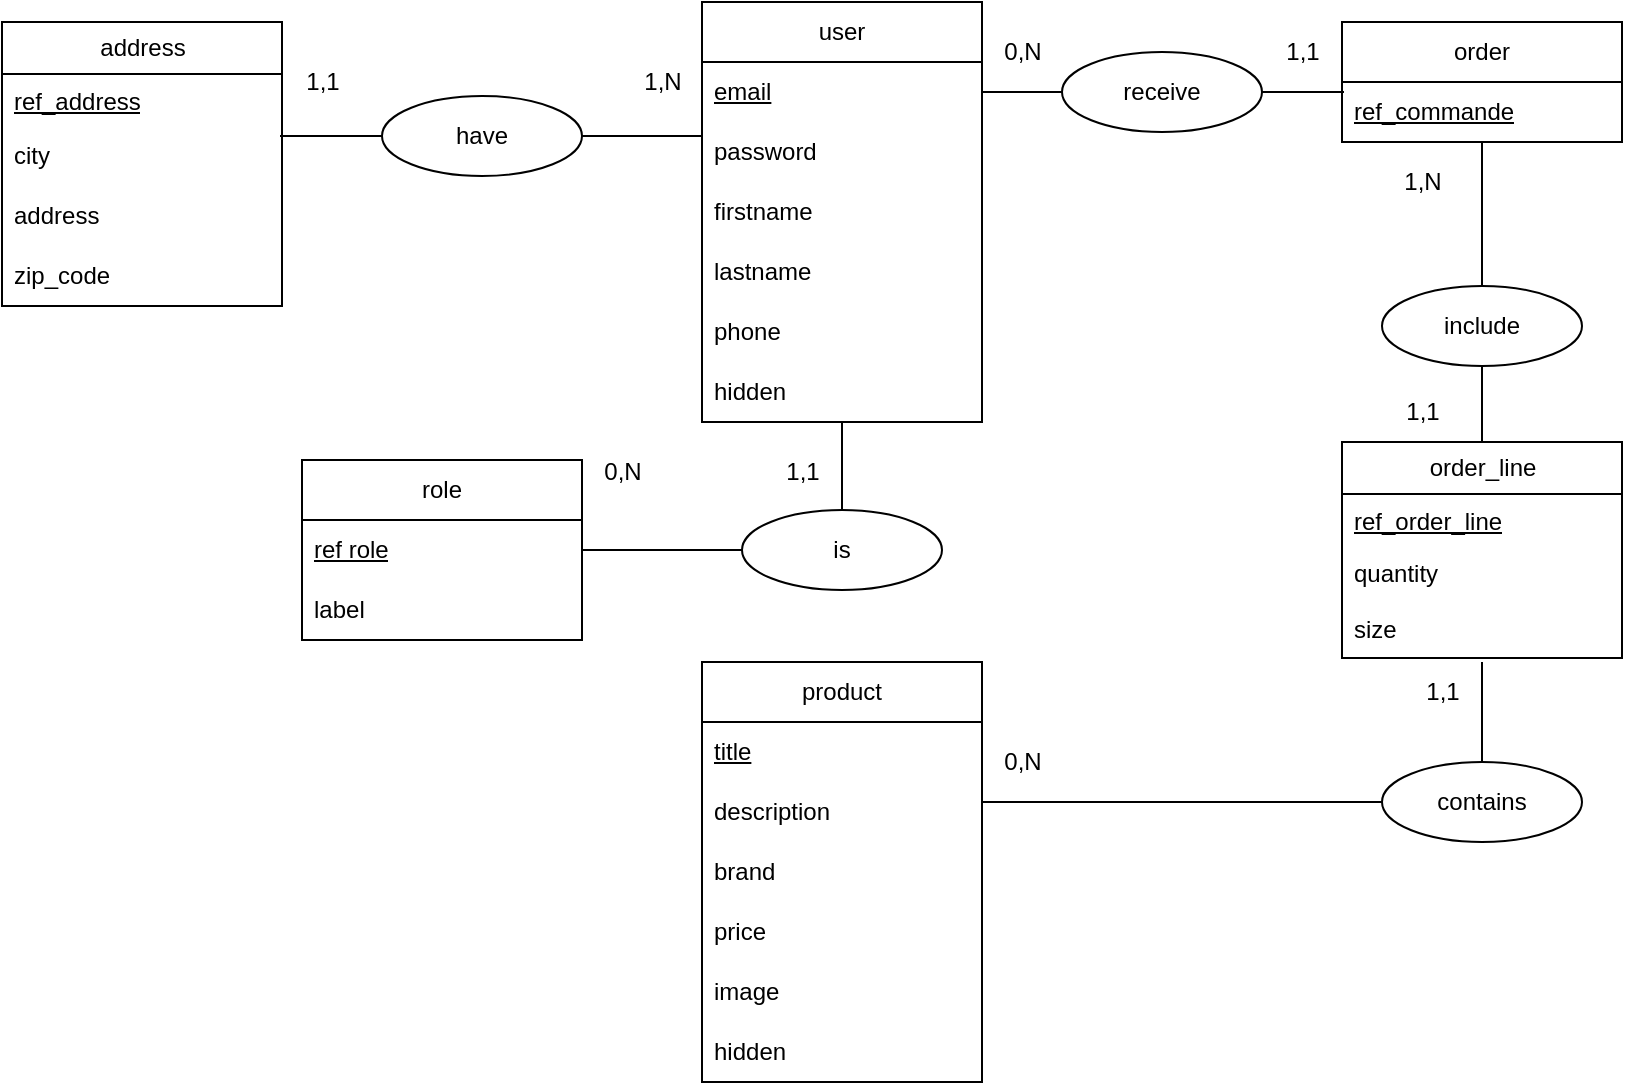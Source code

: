 <mxfile version="21.2.1" type="device">
  <diagram name="Page-1" id="5m7SplXsy_6cLmeRCA41">
    <mxGraphModel dx="1434" dy="802" grid="1" gridSize="10" guides="1" tooltips="1" connect="1" arrows="1" fold="1" page="1" pageScale="1" pageWidth="827" pageHeight="1169" math="0" shadow="0">
      <root>
        <mxCell id="0" />
        <mxCell id="1" parent="0" />
        <mxCell id="qWCiT4NCThMTdPQkKWIU-61" value="user" style="swimlane;fontStyle=0;childLayout=stackLayout;horizontal=1;startSize=30;horizontalStack=0;resizeParent=1;resizeParentMax=0;resizeLast=0;collapsible=1;marginBottom=0;whiteSpace=wrap;html=1;" vertex="1" parent="1">
          <mxGeometry x="359" y="30" width="140" height="210" as="geometry" />
        </mxCell>
        <mxCell id="qWCiT4NCThMTdPQkKWIU-62" value="&lt;u&gt;email&lt;/u&gt;" style="text;strokeColor=none;fillColor=none;align=left;verticalAlign=middle;spacingLeft=4;spacingRight=4;overflow=hidden;points=[[0,0.5],[1,0.5]];portConstraint=eastwest;rotatable=0;whiteSpace=wrap;html=1;" vertex="1" parent="qWCiT4NCThMTdPQkKWIU-61">
          <mxGeometry y="30" width="140" height="30" as="geometry" />
        </mxCell>
        <mxCell id="qWCiT4NCThMTdPQkKWIU-63" value="password" style="text;strokeColor=none;fillColor=none;align=left;verticalAlign=middle;spacingLeft=4;spacingRight=4;overflow=hidden;points=[[0,0.5],[1,0.5]];portConstraint=eastwest;rotatable=0;whiteSpace=wrap;html=1;" vertex="1" parent="qWCiT4NCThMTdPQkKWIU-61">
          <mxGeometry y="60" width="140" height="30" as="geometry" />
        </mxCell>
        <mxCell id="qWCiT4NCThMTdPQkKWIU-64" value="firstname" style="text;strokeColor=none;fillColor=none;align=left;verticalAlign=middle;spacingLeft=4;spacingRight=4;overflow=hidden;points=[[0,0.5],[1,0.5]];portConstraint=eastwest;rotatable=0;whiteSpace=wrap;html=1;" vertex="1" parent="qWCiT4NCThMTdPQkKWIU-61">
          <mxGeometry y="90" width="140" height="30" as="geometry" />
        </mxCell>
        <mxCell id="qWCiT4NCThMTdPQkKWIU-65" value="lastname" style="text;strokeColor=none;fillColor=none;align=left;verticalAlign=middle;spacingLeft=4;spacingRight=4;overflow=hidden;points=[[0,0.5],[1,0.5]];portConstraint=eastwest;rotatable=0;whiteSpace=wrap;html=1;" vertex="1" parent="qWCiT4NCThMTdPQkKWIU-61">
          <mxGeometry y="120" width="140" height="30" as="geometry" />
        </mxCell>
        <mxCell id="qWCiT4NCThMTdPQkKWIU-66" value="phone" style="text;strokeColor=none;fillColor=none;align=left;verticalAlign=middle;spacingLeft=4;spacingRight=4;overflow=hidden;points=[[0,0.5],[1,0.5]];portConstraint=eastwest;rotatable=0;whiteSpace=wrap;html=1;" vertex="1" parent="qWCiT4NCThMTdPQkKWIU-61">
          <mxGeometry y="150" width="140" height="30" as="geometry" />
        </mxCell>
        <mxCell id="qWCiT4NCThMTdPQkKWIU-119" value="hidden" style="text;strokeColor=none;fillColor=none;align=left;verticalAlign=middle;spacingLeft=4;spacingRight=4;overflow=hidden;points=[[0,0.5],[1,0.5]];portConstraint=eastwest;rotatable=0;whiteSpace=wrap;html=1;" vertex="1" parent="qWCiT4NCThMTdPQkKWIU-61">
          <mxGeometry y="180" width="140" height="30" as="geometry" />
        </mxCell>
        <mxCell id="qWCiT4NCThMTdPQkKWIU-67" value="order" style="swimlane;fontStyle=0;childLayout=stackLayout;horizontal=1;startSize=30;horizontalStack=0;resizeParent=1;resizeParentMax=0;resizeLast=0;collapsible=1;marginBottom=0;whiteSpace=wrap;html=1;" vertex="1" parent="1">
          <mxGeometry x="679" y="40" width="140" height="60" as="geometry" />
        </mxCell>
        <mxCell id="qWCiT4NCThMTdPQkKWIU-68" value="&lt;u&gt;ref_commande&lt;/u&gt;" style="text;strokeColor=none;fillColor=none;align=left;verticalAlign=middle;spacingLeft=4;spacingRight=4;overflow=hidden;points=[[0,0.5],[1,0.5]];portConstraint=eastwest;rotatable=0;whiteSpace=wrap;html=1;" vertex="1" parent="qWCiT4NCThMTdPQkKWIU-67">
          <mxGeometry y="30" width="140" height="30" as="geometry" />
        </mxCell>
        <mxCell id="qWCiT4NCThMTdPQkKWIU-69" value="product&lt;br&gt;" style="swimlane;fontStyle=0;childLayout=stackLayout;horizontal=1;startSize=30;horizontalStack=0;resizeParent=1;resizeParentMax=0;resizeLast=0;collapsible=1;marginBottom=0;whiteSpace=wrap;html=1;" vertex="1" parent="1">
          <mxGeometry x="359" y="360" width="140" height="210" as="geometry" />
        </mxCell>
        <mxCell id="qWCiT4NCThMTdPQkKWIU-70" value="&lt;u&gt;title&lt;/u&gt;" style="text;strokeColor=none;fillColor=none;align=left;verticalAlign=middle;spacingLeft=4;spacingRight=4;overflow=hidden;points=[[0,0.5],[1,0.5]];portConstraint=eastwest;rotatable=0;whiteSpace=wrap;html=1;" vertex="1" parent="qWCiT4NCThMTdPQkKWIU-69">
          <mxGeometry y="30" width="140" height="30" as="geometry" />
        </mxCell>
        <mxCell id="qWCiT4NCThMTdPQkKWIU-71" value="description" style="text;strokeColor=none;fillColor=none;align=left;verticalAlign=middle;spacingLeft=4;spacingRight=4;overflow=hidden;points=[[0,0.5],[1,0.5]];portConstraint=eastwest;rotatable=0;whiteSpace=wrap;html=1;" vertex="1" parent="qWCiT4NCThMTdPQkKWIU-69">
          <mxGeometry y="60" width="140" height="30" as="geometry" />
        </mxCell>
        <mxCell id="qWCiT4NCThMTdPQkKWIU-72" value="brand" style="text;strokeColor=none;fillColor=none;align=left;verticalAlign=middle;spacingLeft=4;spacingRight=4;overflow=hidden;points=[[0,0.5],[1,0.5]];portConstraint=eastwest;rotatable=0;whiteSpace=wrap;html=1;" vertex="1" parent="qWCiT4NCThMTdPQkKWIU-69">
          <mxGeometry y="90" width="140" height="30" as="geometry" />
        </mxCell>
        <mxCell id="qWCiT4NCThMTdPQkKWIU-73" value="price" style="text;strokeColor=none;fillColor=none;align=left;verticalAlign=middle;spacingLeft=4;spacingRight=4;overflow=hidden;points=[[0,0.5],[1,0.5]];portConstraint=eastwest;rotatable=0;whiteSpace=wrap;html=1;" vertex="1" parent="qWCiT4NCThMTdPQkKWIU-69">
          <mxGeometry y="120" width="140" height="30" as="geometry" />
        </mxCell>
        <mxCell id="qWCiT4NCThMTdPQkKWIU-74" value="image" style="text;strokeColor=none;fillColor=none;align=left;verticalAlign=middle;spacingLeft=4;spacingRight=4;overflow=hidden;points=[[0,0.5],[1,0.5]];portConstraint=eastwest;rotatable=0;whiteSpace=wrap;html=1;" vertex="1" parent="qWCiT4NCThMTdPQkKWIU-69">
          <mxGeometry y="150" width="140" height="30" as="geometry" />
        </mxCell>
        <mxCell id="qWCiT4NCThMTdPQkKWIU-118" value="hidden" style="text;strokeColor=none;fillColor=none;align=left;verticalAlign=middle;spacingLeft=4;spacingRight=4;overflow=hidden;points=[[0,0.5],[1,0.5]];portConstraint=eastwest;rotatable=0;whiteSpace=wrap;html=1;" vertex="1" parent="qWCiT4NCThMTdPQkKWIU-69">
          <mxGeometry y="180" width="140" height="30" as="geometry" />
        </mxCell>
        <mxCell id="qWCiT4NCThMTdPQkKWIU-75" value="role" style="swimlane;fontStyle=0;childLayout=stackLayout;horizontal=1;startSize=30;horizontalStack=0;resizeParent=1;resizeParentMax=0;resizeLast=0;collapsible=1;marginBottom=0;whiteSpace=wrap;html=1;" vertex="1" parent="1">
          <mxGeometry x="159" y="259" width="140" height="90" as="geometry" />
        </mxCell>
        <mxCell id="qWCiT4NCThMTdPQkKWIU-76" value="&lt;u&gt;ref role&lt;/u&gt;" style="text;strokeColor=none;fillColor=none;align=left;verticalAlign=middle;spacingLeft=4;spacingRight=4;overflow=hidden;points=[[0,0.5],[1,0.5]];portConstraint=eastwest;rotatable=0;whiteSpace=wrap;html=1;" vertex="1" parent="qWCiT4NCThMTdPQkKWIU-75">
          <mxGeometry y="30" width="140" height="30" as="geometry" />
        </mxCell>
        <mxCell id="qWCiT4NCThMTdPQkKWIU-77" value="label" style="text;strokeColor=none;fillColor=none;align=left;verticalAlign=middle;spacingLeft=4;spacingRight=4;overflow=hidden;points=[[0,0.5],[1,0.5]];portConstraint=eastwest;rotatable=0;whiteSpace=wrap;html=1;" vertex="1" parent="qWCiT4NCThMTdPQkKWIU-75">
          <mxGeometry y="60" width="140" height="30" as="geometry" />
        </mxCell>
        <mxCell id="qWCiT4NCThMTdPQkKWIU-78" value="include" style="ellipse;whiteSpace=wrap;html=1;align=center;newEdgeStyle={&quot;edgeStyle&quot;:&quot;entityRelationEdgeStyle&quot;,&quot;startArrow&quot;:&quot;none&quot;,&quot;endArrow&quot;:&quot;none&quot;,&quot;segment&quot;:10,&quot;curved&quot;:1,&quot;sourcePerimeterSpacing&quot;:0,&quot;targetPerimeterSpacing&quot;:0};treeFolding=1;treeMoving=1;" vertex="1" parent="1">
          <mxGeometry x="699" y="172" width="100" height="40" as="geometry" />
        </mxCell>
        <mxCell id="qWCiT4NCThMTdPQkKWIU-79" value="receive" style="ellipse;whiteSpace=wrap;html=1;align=center;newEdgeStyle={&quot;edgeStyle&quot;:&quot;entityRelationEdgeStyle&quot;,&quot;startArrow&quot;:&quot;none&quot;,&quot;endArrow&quot;:&quot;none&quot;,&quot;segment&quot;:10,&quot;curved&quot;:1,&quot;sourcePerimeterSpacing&quot;:0,&quot;targetPerimeterSpacing&quot;:0};treeFolding=1;treeMoving=1;" vertex="1" parent="1">
          <mxGeometry x="539" y="55" width="100" height="40" as="geometry" />
        </mxCell>
        <mxCell id="qWCiT4NCThMTdPQkKWIU-80" value="is" style="ellipse;whiteSpace=wrap;html=1;align=center;newEdgeStyle={&quot;edgeStyle&quot;:&quot;entityRelationEdgeStyle&quot;,&quot;startArrow&quot;:&quot;none&quot;,&quot;endArrow&quot;:&quot;none&quot;,&quot;segment&quot;:10,&quot;curved&quot;:1,&quot;sourcePerimeterSpacing&quot;:0,&quot;targetPerimeterSpacing&quot;:0};treeFolding=1;treeMoving=1;" vertex="1" parent="1">
          <mxGeometry x="379" y="284" width="100" height="40" as="geometry" />
        </mxCell>
        <mxCell id="qWCiT4NCThMTdPQkKWIU-81" value="" style="endArrow=none;html=1;exitX=0.5;exitY=0;exitDx=0;exitDy=0;" edge="1" parent="1" source="qWCiT4NCThMTdPQkKWIU-78">
          <mxGeometry width="50" height="50" relative="1" as="geometry">
            <mxPoint x="954" y="230" as="sourcePoint" />
            <mxPoint x="749" y="100" as="targetPoint" />
            <Array as="points" />
          </mxGeometry>
        </mxCell>
        <mxCell id="qWCiT4NCThMTdPQkKWIU-82" value="" style="endArrow=none;html=1;exitX=1;exitY=0.5;exitDx=0;exitDy=0;" edge="1" parent="1" source="qWCiT4NCThMTdPQkKWIU-79">
          <mxGeometry width="50" height="50" relative="1" as="geometry">
            <mxPoint x="799" y="80" as="sourcePoint" />
            <mxPoint x="680" y="75" as="targetPoint" />
          </mxGeometry>
        </mxCell>
        <mxCell id="qWCiT4NCThMTdPQkKWIU-83" value="" style="endArrow=none;html=1;entryX=0;entryY=0.5;entryDx=0;entryDy=0;exitX=1;exitY=0.5;exitDx=0;exitDy=0;" edge="1" parent="1" source="qWCiT4NCThMTdPQkKWIU-62" target="qWCiT4NCThMTdPQkKWIU-79">
          <mxGeometry width="50" height="50" relative="1" as="geometry">
            <mxPoint x="574" y="95" as="sourcePoint" />
            <mxPoint x="624" y="45" as="targetPoint" />
          </mxGeometry>
        </mxCell>
        <mxCell id="qWCiT4NCThMTdPQkKWIU-84" value="" style="endArrow=none;html=1;" edge="1" parent="1">
          <mxGeometry width="50" height="50" relative="1" as="geometry">
            <mxPoint x="429" y="240" as="sourcePoint" />
            <mxPoint x="429" y="250" as="targetPoint" />
          </mxGeometry>
        </mxCell>
        <mxCell id="qWCiT4NCThMTdPQkKWIU-85" value="" style="endArrow=none;html=1;exitX=1;exitY=0.5;exitDx=0;exitDy=0;entryX=0;entryY=0.5;entryDx=0;entryDy=0;" edge="1" parent="1" source="qWCiT4NCThMTdPQkKWIU-76" target="qWCiT4NCThMTdPQkKWIU-80">
          <mxGeometry width="50" height="50" relative="1" as="geometry">
            <mxPoint x="529" y="300" as="sourcePoint" />
            <mxPoint x="409" y="345" as="targetPoint" />
          </mxGeometry>
        </mxCell>
        <mxCell id="qWCiT4NCThMTdPQkKWIU-86" value="0,N" style="text;html=1;align=center;verticalAlign=middle;resizable=0;points=[];autosize=1;strokeColor=none;fillColor=none;" vertex="1" parent="1">
          <mxGeometry x="499" y="40" width="40" height="30" as="geometry" />
        </mxCell>
        <mxCell id="qWCiT4NCThMTdPQkKWIU-87" value="1,1" style="text;html=1;align=center;verticalAlign=middle;resizable=0;points=[];autosize=1;strokeColor=none;fillColor=none;" vertex="1" parent="1">
          <mxGeometry x="639" y="40" width="40" height="30" as="geometry" />
        </mxCell>
        <mxCell id="qWCiT4NCThMTdPQkKWIU-88" value="1,N" style="text;html=1;align=center;verticalAlign=middle;resizable=0;points=[];autosize=1;strokeColor=none;fillColor=none;" vertex="1" parent="1">
          <mxGeometry x="699" y="105" width="40" height="30" as="geometry" />
        </mxCell>
        <mxCell id="qWCiT4NCThMTdPQkKWIU-89" value="0,N" style="text;html=1;align=center;verticalAlign=middle;resizable=0;points=[];autosize=1;strokeColor=none;fillColor=none;" vertex="1" parent="1">
          <mxGeometry x="499" y="395" width="40" height="30" as="geometry" />
        </mxCell>
        <mxCell id="qWCiT4NCThMTdPQkKWIU-90" value="1,1" style="text;html=1;align=center;verticalAlign=middle;resizable=0;points=[];autosize=1;strokeColor=none;fillColor=none;" vertex="1" parent="1">
          <mxGeometry x="389" y="250" width="40" height="30" as="geometry" />
        </mxCell>
        <mxCell id="qWCiT4NCThMTdPQkKWIU-91" value="0,N" style="text;html=1;align=center;verticalAlign=middle;resizable=0;points=[];autosize=1;strokeColor=none;fillColor=none;" vertex="1" parent="1">
          <mxGeometry x="299" y="250" width="40" height="30" as="geometry" />
        </mxCell>
        <mxCell id="qWCiT4NCThMTdPQkKWIU-92" value="order_line" style="swimlane;fontStyle=0;childLayout=stackLayout;horizontal=1;startSize=26;fillColor=none;horizontalStack=0;resizeParent=1;resizeParentMax=0;resizeLast=0;collapsible=1;marginBottom=0;html=1;" vertex="1" parent="1">
          <mxGeometry x="679" y="250" width="140" height="108" as="geometry" />
        </mxCell>
        <mxCell id="qWCiT4NCThMTdPQkKWIU-93" value="&lt;u&gt;ref_order_line&lt;/u&gt;" style="text;strokeColor=none;fillColor=none;align=left;verticalAlign=top;spacingLeft=4;spacingRight=4;overflow=hidden;rotatable=0;points=[[0,0.5],[1,0.5]];portConstraint=eastwest;whiteSpace=wrap;html=1;" vertex="1" parent="qWCiT4NCThMTdPQkKWIU-92">
          <mxGeometry y="26" width="140" height="26" as="geometry" />
        </mxCell>
        <mxCell id="qWCiT4NCThMTdPQkKWIU-94" value="quantity" style="text;strokeColor=none;fillColor=none;align=left;verticalAlign=top;spacingLeft=4;spacingRight=4;overflow=hidden;rotatable=0;points=[[0,0.5],[1,0.5]];portConstraint=eastwest;whiteSpace=wrap;html=1;" vertex="1" parent="qWCiT4NCThMTdPQkKWIU-92">
          <mxGeometry y="52" width="140" height="28" as="geometry" />
        </mxCell>
        <mxCell id="qWCiT4NCThMTdPQkKWIU-95" value="size" style="text;strokeColor=none;fillColor=none;align=left;verticalAlign=top;spacingLeft=4;spacingRight=4;overflow=hidden;rotatable=0;points=[[0,0.5],[1,0.5]];portConstraint=eastwest;whiteSpace=wrap;html=1;" vertex="1" parent="qWCiT4NCThMTdPQkKWIU-92">
          <mxGeometry y="80" width="140" height="28" as="geometry" />
        </mxCell>
        <mxCell id="qWCiT4NCThMTdPQkKWIU-96" value="contains" style="ellipse;whiteSpace=wrap;html=1;align=center;newEdgeStyle={&quot;edgeStyle&quot;:&quot;entityRelationEdgeStyle&quot;,&quot;startArrow&quot;:&quot;none&quot;,&quot;endArrow&quot;:&quot;none&quot;,&quot;segment&quot;:10,&quot;curved&quot;:1,&quot;sourcePerimeterSpacing&quot;:0,&quot;targetPerimeterSpacing&quot;:0};treeFolding=1;treeMoving=1;" vertex="1" parent="1">
          <mxGeometry x="699" y="410" width="100" height="40" as="geometry" />
        </mxCell>
        <mxCell id="qWCiT4NCThMTdPQkKWIU-97" value="" style="endArrow=none;html=1;entryX=0.5;entryY=1;entryDx=0;entryDy=0;exitX=0.5;exitY=0;exitDx=0;exitDy=0;" edge="1" parent="1" source="qWCiT4NCThMTdPQkKWIU-92" target="qWCiT4NCThMTdPQkKWIU-78">
          <mxGeometry width="50" height="50" relative="1" as="geometry">
            <mxPoint x="949" y="400" as="sourcePoint" />
            <mxPoint x="999" y="350" as="targetPoint" />
          </mxGeometry>
        </mxCell>
        <mxCell id="qWCiT4NCThMTdPQkKWIU-98" value="" style="endArrow=none;html=1;exitX=0.5;exitY=0;exitDx=0;exitDy=0;" edge="1" parent="1" source="qWCiT4NCThMTdPQkKWIU-96">
          <mxGeometry width="50" height="50" relative="1" as="geometry">
            <mxPoint x="949" y="400" as="sourcePoint" />
            <mxPoint x="749" y="360" as="targetPoint" />
          </mxGeometry>
        </mxCell>
        <mxCell id="qWCiT4NCThMTdPQkKWIU-99" value="" style="endArrow=none;html=1;entryX=0;entryY=0.5;entryDx=0;entryDy=0;" edge="1" parent="1" target="qWCiT4NCThMTdPQkKWIU-96">
          <mxGeometry width="50" height="50" relative="1" as="geometry">
            <mxPoint x="499" y="430" as="sourcePoint" />
            <mxPoint x="999" y="350" as="targetPoint" />
          </mxGeometry>
        </mxCell>
        <mxCell id="qWCiT4NCThMTdPQkKWIU-100" value="1,1" style="text;html=1;align=center;verticalAlign=middle;resizable=0;points=[];autosize=1;strokeColor=none;fillColor=none;" vertex="1" parent="1">
          <mxGeometry x="709" y="360" width="40" height="30" as="geometry" />
        </mxCell>
        <mxCell id="qWCiT4NCThMTdPQkKWIU-101" value="address" style="swimlane;fontStyle=0;childLayout=stackLayout;horizontal=1;startSize=26;fillColor=none;horizontalStack=0;resizeParent=1;resizeParentMax=0;resizeLast=0;collapsible=1;marginBottom=0;html=1;" vertex="1" parent="1">
          <mxGeometry x="9" y="40" width="140" height="142" as="geometry" />
        </mxCell>
        <mxCell id="qWCiT4NCThMTdPQkKWIU-102" value="&lt;u&gt;ref_address&lt;/u&gt;" style="text;strokeColor=none;fillColor=none;align=left;verticalAlign=top;spacingLeft=4;spacingRight=4;overflow=hidden;rotatable=0;points=[[0,0.5],[1,0.5]];portConstraint=eastwest;whiteSpace=wrap;html=1;" vertex="1" parent="qWCiT4NCThMTdPQkKWIU-101">
          <mxGeometry y="26" width="140" height="26" as="geometry" />
        </mxCell>
        <mxCell id="qWCiT4NCThMTdPQkKWIU-103" value="city" style="text;strokeColor=none;fillColor=none;align=left;verticalAlign=middle;spacingLeft=4;spacingRight=4;overflow=hidden;points=[[0,0.5],[1,0.5]];portConstraint=eastwest;rotatable=0;whiteSpace=wrap;html=1;" vertex="1" parent="qWCiT4NCThMTdPQkKWIU-101">
          <mxGeometry y="52" width="140" height="30" as="geometry" />
        </mxCell>
        <mxCell id="qWCiT4NCThMTdPQkKWIU-104" value="address" style="text;strokeColor=none;fillColor=none;align=left;verticalAlign=middle;spacingLeft=4;spacingRight=4;overflow=hidden;points=[[0,0.5],[1,0.5]];portConstraint=eastwest;rotatable=0;whiteSpace=wrap;html=1;" vertex="1" parent="qWCiT4NCThMTdPQkKWIU-101">
          <mxGeometry y="82" width="140" height="30" as="geometry" />
        </mxCell>
        <mxCell id="qWCiT4NCThMTdPQkKWIU-105" value="zip_code" style="text;strokeColor=none;fillColor=none;align=left;verticalAlign=middle;spacingLeft=4;spacingRight=4;overflow=hidden;points=[[0,0.5],[1,0.5]];portConstraint=eastwest;rotatable=0;whiteSpace=wrap;html=1;" vertex="1" parent="qWCiT4NCThMTdPQkKWIU-101">
          <mxGeometry y="112" width="140" height="30" as="geometry" />
        </mxCell>
        <mxCell id="qWCiT4NCThMTdPQkKWIU-106" value="have" style="ellipse;whiteSpace=wrap;html=1;align=center;newEdgeStyle={&quot;edgeStyle&quot;:&quot;entityRelationEdgeStyle&quot;,&quot;startArrow&quot;:&quot;none&quot;,&quot;endArrow&quot;:&quot;none&quot;,&quot;segment&quot;:10,&quot;curved&quot;:1,&quot;sourcePerimeterSpacing&quot;:0,&quot;targetPerimeterSpacing&quot;:0};treeFolding=1;treeMoving=1;" vertex="1" parent="1">
          <mxGeometry x="199" y="77" width="100" height="40" as="geometry" />
        </mxCell>
        <mxCell id="qWCiT4NCThMTdPQkKWIU-107" value="" style="endArrow=none;html=1;exitX=1;exitY=0.5;exitDx=0;exitDy=0;" edge="1" parent="1" source="qWCiT4NCThMTdPQkKWIU-106">
          <mxGeometry width="50" height="50" relative="1" as="geometry">
            <mxPoint x="269" y="200" as="sourcePoint" />
            <mxPoint x="359" y="97" as="targetPoint" />
          </mxGeometry>
        </mxCell>
        <mxCell id="qWCiT4NCThMTdPQkKWIU-108" value="" style="endArrow=none;html=1;entryX=0;entryY=0.5;entryDx=0;entryDy=0;" edge="1" parent="1" target="qWCiT4NCThMTdPQkKWIU-106">
          <mxGeometry width="50" height="50" relative="1" as="geometry">
            <mxPoint x="148" y="97" as="sourcePoint" />
            <mxPoint x="169" y="245" as="targetPoint" />
          </mxGeometry>
        </mxCell>
        <mxCell id="qWCiT4NCThMTdPQkKWIU-109" value="1,1" style="text;html=1;align=center;verticalAlign=middle;resizable=0;points=[];autosize=1;strokeColor=none;fillColor=none;" vertex="1" parent="1">
          <mxGeometry x="149" y="55" width="40" height="30" as="geometry" />
        </mxCell>
        <mxCell id="qWCiT4NCThMTdPQkKWIU-110" value="1,N" style="text;html=1;align=center;verticalAlign=middle;resizable=0;points=[];autosize=1;strokeColor=none;fillColor=none;" vertex="1" parent="1">
          <mxGeometry x="319" y="55" width="40" height="30" as="geometry" />
        </mxCell>
        <mxCell id="qWCiT4NCThMTdPQkKWIU-111" value="1,1" style="text;html=1;align=center;verticalAlign=middle;resizable=0;points=[];autosize=1;strokeColor=none;fillColor=none;" vertex="1" parent="1">
          <mxGeometry x="699" y="220" width="40" height="30" as="geometry" />
        </mxCell>
        <mxCell id="qWCiT4NCThMTdPQkKWIU-120" value="" style="endArrow=none;html=1;exitX=0.5;exitY=0;exitDx=0;exitDy=0;" edge="1" parent="1" source="qWCiT4NCThMTdPQkKWIU-80">
          <mxGeometry width="50" height="50" relative="1" as="geometry">
            <mxPoint x="429" y="284" as="sourcePoint" />
            <mxPoint x="429" y="250" as="targetPoint" />
          </mxGeometry>
        </mxCell>
      </root>
    </mxGraphModel>
  </diagram>
</mxfile>
